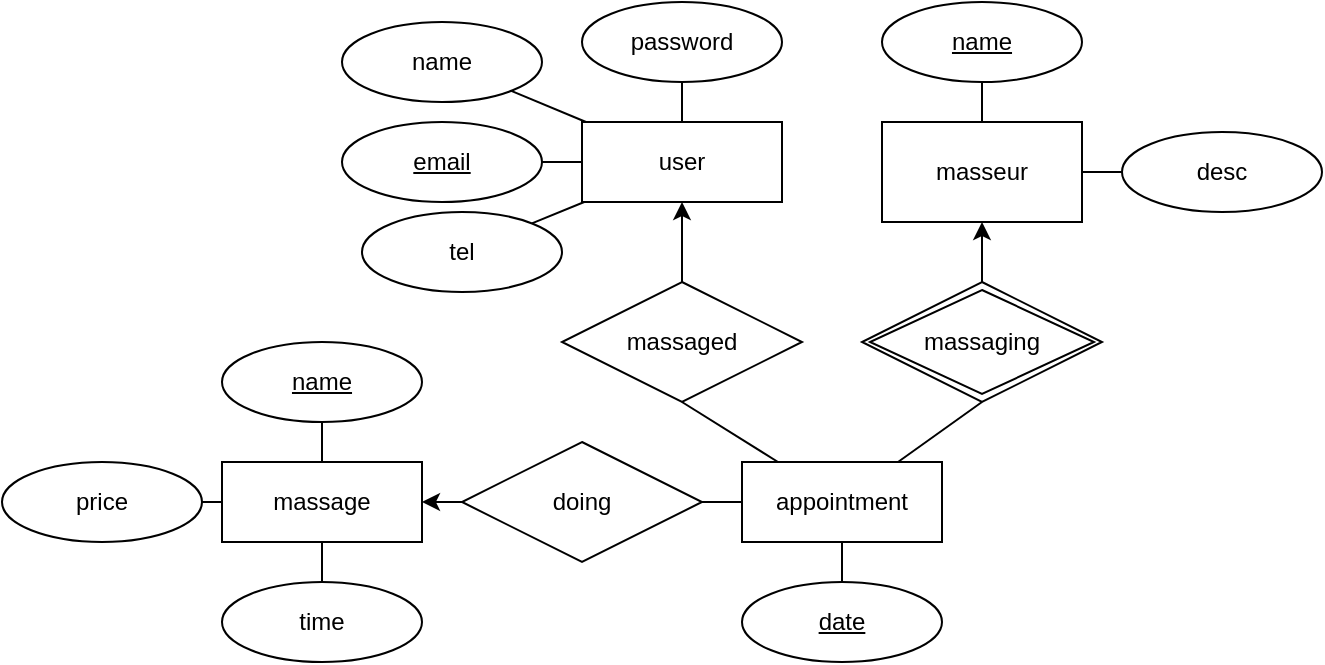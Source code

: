 <mxfile version="17.4.0" type="device"><diagram id="JZacZagD2ACowRPE6toG" name="Page-1"><mxGraphModel dx="972" dy="585" grid="1" gridSize="10" guides="1" tooltips="1" connect="1" arrows="1" fold="1" page="1" pageScale="1" pageWidth="1600" pageHeight="900" math="0" shadow="0"><root><mxCell id="0"/><mxCell id="1" parent="0"/><mxCell id="iGpgrBvlcwLnbJpT9CV1-1" value="user" style="whiteSpace=wrap;html=1;align=center;" parent="1" vertex="1"><mxGeometry x="400" y="200" width="100" height="40" as="geometry"/></mxCell><mxCell id="iGpgrBvlcwLnbJpT9CV1-3" value="tel" style="ellipse;whiteSpace=wrap;html=1;align=center;" parent="1" vertex="1"><mxGeometry x="290" y="245" width="100" height="40" as="geometry"/></mxCell><mxCell id="iGpgrBvlcwLnbJpT9CV1-5" value="name" style="ellipse;whiteSpace=wrap;html=1;align=center;" parent="1" vertex="1"><mxGeometry x="280" y="150" width="100" height="40" as="geometry"/></mxCell><mxCell id="iGpgrBvlcwLnbJpT9CV1-6" value="" style="endArrow=none;html=1;rounded=0;" parent="1" source="iGpgrBvlcwLnbJpT9CV1-1" target="iGpgrBvlcwLnbJpT9CV1-3" edge="1"><mxGeometry relative="1" as="geometry"><mxPoint x="120" y="340" as="sourcePoint"/><mxPoint x="280" y="340" as="targetPoint"/></mxGeometry></mxCell><mxCell id="iGpgrBvlcwLnbJpT9CV1-7" value="" style="endArrow=none;html=1;rounded=0;" parent="1" source="iGpgrBvlcwLnbJpT9CV1-1" target="jNs5xbShOIxLvDBqFPK3-1" edge="1"><mxGeometry relative="1" as="geometry"><mxPoint x="110" y="340" as="sourcePoint"/><mxPoint x="182.361" y="242.111" as="targetPoint"/></mxGeometry></mxCell><mxCell id="iGpgrBvlcwLnbJpT9CV1-8" value="" style="endArrow=none;html=1;rounded=0;" parent="1" source="iGpgrBvlcwLnbJpT9CV1-1" target="iGpgrBvlcwLnbJpT9CV1-5" edge="1"><mxGeometry relative="1" as="geometry"><mxPoint x="140" y="340" as="sourcePoint"/><mxPoint x="300" y="340" as="targetPoint"/></mxGeometry></mxCell><mxCell id="iGpgrBvlcwLnbJpT9CV1-10" value="masseur" style="whiteSpace=wrap;html=1;align=center;" parent="1" vertex="1"><mxGeometry x="550" y="200" width="100" height="50" as="geometry"/></mxCell><mxCell id="iGpgrBvlcwLnbJpT9CV1-11" value="name" style="ellipse;whiteSpace=wrap;html=1;align=center;fontStyle=4;" parent="1" vertex="1"><mxGeometry x="550" y="140" width="100" height="40" as="geometry"/></mxCell><mxCell id="iGpgrBvlcwLnbJpT9CV1-12" value="desc&lt;br&gt;" style="ellipse;whiteSpace=wrap;html=1;align=center;" parent="1" vertex="1"><mxGeometry x="670" y="205" width="100" height="40" as="geometry"/></mxCell><mxCell id="iGpgrBvlcwLnbJpT9CV1-13" value="" style="endArrow=none;html=1;rounded=0;" parent="1" source="iGpgrBvlcwLnbJpT9CV1-10" target="iGpgrBvlcwLnbJpT9CV1-11" edge="1"><mxGeometry relative="1" as="geometry"><mxPoint x="350" y="360" as="sourcePoint"/><mxPoint x="510" y="360" as="targetPoint"/></mxGeometry></mxCell><mxCell id="iGpgrBvlcwLnbJpT9CV1-14" value="" style="endArrow=none;html=1;rounded=0;" parent="1" source="iGpgrBvlcwLnbJpT9CV1-10" target="iGpgrBvlcwLnbJpT9CV1-12" edge="1"><mxGeometry relative="1" as="geometry"><mxPoint x="520" y="380" as="sourcePoint"/><mxPoint x="680" y="380" as="targetPoint"/></mxGeometry></mxCell><mxCell id="iGpgrBvlcwLnbJpT9CV1-18" value="massage" style="whiteSpace=wrap;html=1;align=center;" parent="1" vertex="1"><mxGeometry x="220" y="370" width="100" height="40" as="geometry"/></mxCell><mxCell id="iGpgrBvlcwLnbJpT9CV1-20" value="name" style="ellipse;whiteSpace=wrap;html=1;align=center;fontStyle=4;" parent="1" vertex="1"><mxGeometry x="220" y="310" width="100" height="40" as="geometry"/></mxCell><mxCell id="iGpgrBvlcwLnbJpT9CV1-22" value="time" style="ellipse;whiteSpace=wrap;html=1;align=center;" parent="1" vertex="1"><mxGeometry x="220" y="430" width="100" height="40" as="geometry"/></mxCell><mxCell id="iGpgrBvlcwLnbJpT9CV1-23" value="price" style="ellipse;whiteSpace=wrap;html=1;align=center;" parent="1" vertex="1"><mxGeometry x="110" y="370" width="100" height="40" as="geometry"/></mxCell><mxCell id="iGpgrBvlcwLnbJpT9CV1-24" value="" style="endArrow=none;html=1;rounded=0;" parent="1" source="iGpgrBvlcwLnbJpT9CV1-18" target="iGpgrBvlcwLnbJpT9CV1-23" edge="1"><mxGeometry relative="1" as="geometry"><mxPoint x="226.67" y="390" as="sourcePoint"/><mxPoint x="576.67" y="590" as="targetPoint"/></mxGeometry></mxCell><mxCell id="iGpgrBvlcwLnbJpT9CV1-25" value="" style="endArrow=none;html=1;rounded=0;" parent="1" source="iGpgrBvlcwLnbJpT9CV1-18" target="iGpgrBvlcwLnbJpT9CV1-22" edge="1"><mxGeometry relative="1" as="geometry"><mxPoint x="230.003" y="410" as="sourcePoint"/><mxPoint x="536.67" y="620" as="targetPoint"/></mxGeometry></mxCell><mxCell id="iGpgrBvlcwLnbJpT9CV1-26" value="" style="endArrow=none;html=1;rounded=0;" parent="1" source="iGpgrBvlcwLnbJpT9CV1-18" target="iGpgrBvlcwLnbJpT9CV1-20" edge="1"><mxGeometry relative="1" as="geometry"><mxPoint x="228.099" y="370" as="sourcePoint"/><mxPoint x="506.67" y="620" as="targetPoint"/></mxGeometry></mxCell><mxCell id="iGpgrBvlcwLnbJpT9CV1-27" value="appointment" style="whiteSpace=wrap;html=1;align=center;" parent="1" vertex="1"><mxGeometry x="480" y="370" width="100" height="40" as="geometry"/></mxCell><mxCell id="iGpgrBvlcwLnbJpT9CV1-33" value="" style="endArrow=none;html=1;rounded=0;entryX=0.5;entryY=1;entryDx=0;entryDy=0;" parent="1" source="iGpgrBvlcwLnbJpT9CV1-27" target="iGpgrBvlcwLnbJpT9CV1-46" edge="1"><mxGeometry relative="1" as="geometry"><mxPoint x="600" y="430" as="sourcePoint"/><mxPoint x="650" y="360" as="targetPoint"/></mxGeometry></mxCell><mxCell id="iGpgrBvlcwLnbJpT9CV1-34" value="" style="endArrow=none;html=1;rounded=0;entryX=0.5;entryY=0;entryDx=0;entryDy=0;startArrow=classic;startFill=1;" parent="1" source="iGpgrBvlcwLnbJpT9CV1-10" target="iGpgrBvlcwLnbJpT9CV1-46" edge="1"><mxGeometry relative="1" as="geometry"><mxPoint x="690" y="440" as="sourcePoint"/><mxPoint x="770" y="360" as="targetPoint"/></mxGeometry></mxCell><mxCell id="iGpgrBvlcwLnbJpT9CV1-35" value="massaged" style="shape=rhombus;perimeter=rhombusPerimeter;whiteSpace=wrap;html=1;align=center;" parent="1" vertex="1"><mxGeometry x="390" y="280" width="120" height="60" as="geometry"/></mxCell><mxCell id="iGpgrBvlcwLnbJpT9CV1-36" value="" style="endArrow=none;html=1;rounded=0;entryX=0.5;entryY=0;entryDx=0;entryDy=0;endFill=0;startArrow=classic;startFill=1;" parent="1" source="iGpgrBvlcwLnbJpT9CV1-1" target="iGpgrBvlcwLnbJpT9CV1-35" edge="1"><mxGeometry relative="1" as="geometry"><mxPoint x="370" y="230" as="sourcePoint"/><mxPoint x="530" y="370" as="targetPoint"/></mxGeometry></mxCell><mxCell id="iGpgrBvlcwLnbJpT9CV1-37" value="" style="endArrow=none;html=1;rounded=0;exitX=0.5;exitY=1;exitDx=0;exitDy=0;" parent="1" source="iGpgrBvlcwLnbJpT9CV1-35" target="iGpgrBvlcwLnbJpT9CV1-27" edge="1"><mxGeometry relative="1" as="geometry"><mxPoint x="460" y="340" as="sourcePoint"/><mxPoint x="620" y="340" as="targetPoint"/></mxGeometry></mxCell><mxCell id="iGpgrBvlcwLnbJpT9CV1-40" value="doing" style="shape=rhombus;perimeter=rhombusPerimeter;whiteSpace=wrap;html=1;align=center;" parent="1" vertex="1"><mxGeometry x="340" y="360" width="120" height="60" as="geometry"/></mxCell><mxCell id="iGpgrBvlcwLnbJpT9CV1-41" value="" style="endArrow=none;html=1;rounded=0;entryX=0;entryY=0.5;entryDx=0;entryDy=0;startArrow=classic;startFill=1;" parent="1" source="iGpgrBvlcwLnbJpT9CV1-18" target="iGpgrBvlcwLnbJpT9CV1-40" edge="1"><mxGeometry relative="1" as="geometry"><mxPoint x="200" y="430" as="sourcePoint"/><mxPoint x="360" y="430" as="targetPoint"/></mxGeometry></mxCell><mxCell id="iGpgrBvlcwLnbJpT9CV1-42" value="" style="endArrow=none;html=1;rounded=0;exitX=1;exitY=0.5;exitDx=0;exitDy=0;" parent="1" source="iGpgrBvlcwLnbJpT9CV1-40" target="iGpgrBvlcwLnbJpT9CV1-27" edge="1"><mxGeometry relative="1" as="geometry"><mxPoint x="530" y="500" as="sourcePoint"/><mxPoint x="690" y="500" as="targetPoint"/></mxGeometry></mxCell><mxCell id="iGpgrBvlcwLnbJpT9CV1-43" value="date" style="ellipse;whiteSpace=wrap;html=1;align=center;fontStyle=4;" parent="1" vertex="1"><mxGeometry x="480" y="430" width="100" height="40" as="geometry"/></mxCell><mxCell id="iGpgrBvlcwLnbJpT9CV1-45" value="" style="endArrow=none;html=1;rounded=0;" parent="1" source="iGpgrBvlcwLnbJpT9CV1-43" target="iGpgrBvlcwLnbJpT9CV1-27" edge="1"><mxGeometry relative="1" as="geometry"><mxPoint x="480" y="470" as="sourcePoint"/><mxPoint x="640" y="470" as="targetPoint"/></mxGeometry></mxCell><mxCell id="iGpgrBvlcwLnbJpT9CV1-46" value="massaging" style="shape=rhombus;double=1;perimeter=rhombusPerimeter;whiteSpace=wrap;html=1;align=center;" parent="1" vertex="1"><mxGeometry x="540" y="280" width="120" height="60" as="geometry"/></mxCell><mxCell id="jNs5xbShOIxLvDBqFPK3-1" value="email" style="ellipse;whiteSpace=wrap;html=1;align=center;fontStyle=4;" parent="1" vertex="1"><mxGeometry x="280" y="200" width="100" height="40" as="geometry"/></mxCell><mxCell id="jNs5xbShOIxLvDBqFPK3-2" value="password" style="ellipse;whiteSpace=wrap;html=1;align=center;" parent="1" vertex="1"><mxGeometry x="400" y="140" width="100" height="40" as="geometry"/></mxCell><mxCell id="jNs5xbShOIxLvDBqFPK3-3" value="" style="endArrow=none;html=1;rounded=0;" parent="1" source="iGpgrBvlcwLnbJpT9CV1-1" target="jNs5xbShOIxLvDBqFPK3-2" edge="1"><mxGeometry relative="1" as="geometry"><mxPoint x="470" y="230" as="sourcePoint"/><mxPoint x="540" y="190" as="targetPoint"/></mxGeometry></mxCell></root></mxGraphModel></diagram></mxfile>